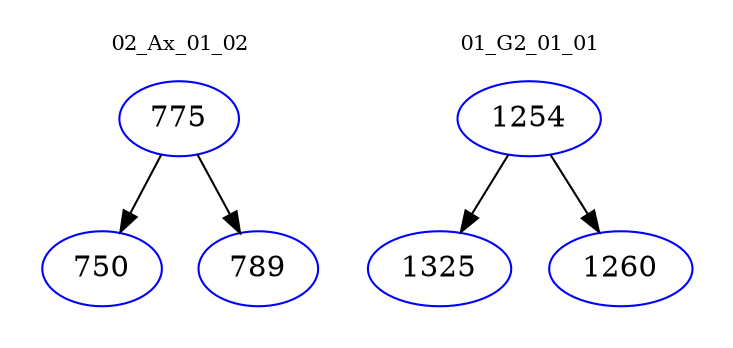 digraph{
subgraph cluster_0 {
color = white
label = "02_Ax_01_02";
fontsize=10;
T0_775 [label="775", color="blue"]
T0_775 -> T0_750 [color="black"]
T0_750 [label="750", color="blue"]
T0_775 -> T0_789 [color="black"]
T0_789 [label="789", color="blue"]
}
subgraph cluster_1 {
color = white
label = "01_G2_01_01";
fontsize=10;
T1_1254 [label="1254", color="blue"]
T1_1254 -> T1_1325 [color="black"]
T1_1325 [label="1325", color="blue"]
T1_1254 -> T1_1260 [color="black"]
T1_1260 [label="1260", color="blue"]
}
}
